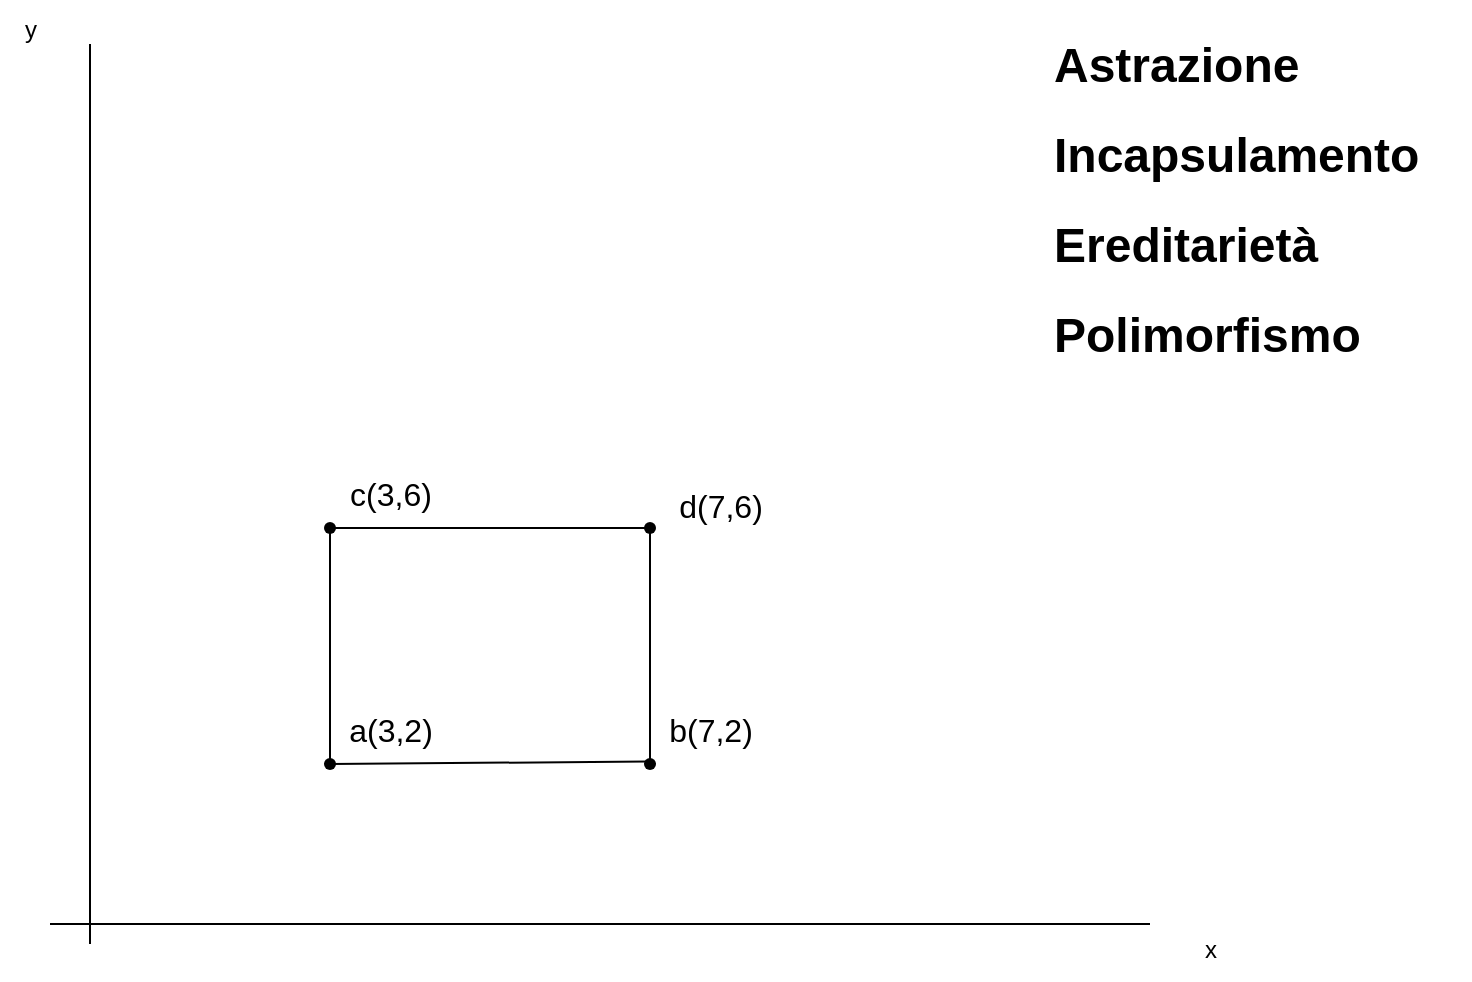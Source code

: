 <mxfile version="24.2.0" type="device">
  <diagram name="Pagina-1" id="TFdbtDSFHd1MAsW1qvZG">
    <mxGraphModel dx="1647" dy="886" grid="1" gridSize="10" guides="1" tooltips="1" connect="1" arrows="1" fold="1" page="1" pageScale="1" pageWidth="827" pageHeight="1169" math="0" shadow="0">
      <root>
        <mxCell id="0" />
        <mxCell id="1" parent="0" />
        <mxCell id="_pFdiB22G-TUd1nBWCXB-1" value="" style="endArrow=none;html=1;rounded=0;" edge="1" parent="1">
          <mxGeometry width="50" height="50" relative="1" as="geometry">
            <mxPoint x="80" y="490" as="sourcePoint" />
            <mxPoint x="80" y="40" as="targetPoint" />
          </mxGeometry>
        </mxCell>
        <mxCell id="_pFdiB22G-TUd1nBWCXB-2" value="" style="endArrow=none;html=1;rounded=0;" edge="1" parent="1">
          <mxGeometry width="50" height="50" relative="1" as="geometry">
            <mxPoint x="60" y="480" as="sourcePoint" />
            <mxPoint x="610" y="480" as="targetPoint" />
          </mxGeometry>
        </mxCell>
        <mxCell id="_pFdiB22G-TUd1nBWCXB-3" value="y" style="text;html=1;align=center;verticalAlign=middle;resizable=0;points=[];autosize=1;strokeColor=none;fillColor=none;" vertex="1" parent="1">
          <mxGeometry x="35" y="18" width="30" height="30" as="geometry" />
        </mxCell>
        <mxCell id="_pFdiB22G-TUd1nBWCXB-4" value="x" style="text;html=1;align=center;verticalAlign=middle;resizable=0;points=[];autosize=1;strokeColor=none;fillColor=none;" vertex="1" parent="1">
          <mxGeometry x="625" y="478" width="30" height="30" as="geometry" />
        </mxCell>
        <mxCell id="_pFdiB22G-TUd1nBWCXB-5" value="" style="shape=waypoint;sketch=0;fillStyle=solid;size=6;pointerEvents=1;points=[];fillColor=none;resizable=0;rotatable=0;perimeter=centerPerimeter;snapToPoint=1;" vertex="1" parent="1">
          <mxGeometry x="190" y="390" width="20" height="20" as="geometry" />
        </mxCell>
        <mxCell id="_pFdiB22G-TUd1nBWCXB-6" value="&lt;font style=&quot;font-size: 16px;&quot;&gt;a(3,2)&lt;/font&gt;" style="text;html=1;align=center;verticalAlign=middle;resizable=0;points=[];autosize=1;strokeColor=none;fillColor=none;" vertex="1" parent="1">
          <mxGeometry x="195" y="368" width="70" height="30" as="geometry" />
        </mxCell>
        <mxCell id="_pFdiB22G-TUd1nBWCXB-7" value="&lt;h1 style=&quot;margin-top: 0px;&quot;&gt;Astrazione&lt;/h1&gt;&lt;div&gt;&lt;h1 style=&quot;margin-top: 0px;&quot;&gt;Incapsulamento&lt;/h1&gt;&lt;/div&gt;&lt;div&gt;&lt;h1 style=&quot;margin-top: 0px;&quot;&gt;Ereditarietà&lt;/h1&gt;&lt;/div&gt;&lt;div&gt;&lt;h1 style=&quot;margin-top: 0px;&quot;&gt;Polimorfismo&lt;/h1&gt;&lt;/div&gt;" style="text;html=1;whiteSpace=wrap;overflow=hidden;rounded=0;" vertex="1" parent="1">
          <mxGeometry x="560" y="30" width="210" height="220" as="geometry" />
        </mxCell>
        <mxCell id="_pFdiB22G-TUd1nBWCXB-9" value="" style="shape=waypoint;sketch=0;fillStyle=solid;size=6;pointerEvents=1;points=[];fillColor=none;resizable=0;rotatable=0;perimeter=centerPerimeter;snapToPoint=1;" vertex="1" parent="1">
          <mxGeometry x="350" y="390" width="20" height="20" as="geometry" />
        </mxCell>
        <mxCell id="_pFdiB22G-TUd1nBWCXB-10" value="&lt;font style=&quot;font-size: 16px;&quot;&gt;b(7,2)&lt;/font&gt;" style="text;html=1;align=center;verticalAlign=middle;resizable=0;points=[];autosize=1;strokeColor=none;fillColor=none;" vertex="1" parent="1">
          <mxGeometry x="355" y="368" width="70" height="30" as="geometry" />
        </mxCell>
        <mxCell id="_pFdiB22G-TUd1nBWCXB-11" value="" style="shape=waypoint;sketch=0;fillStyle=solid;size=6;pointerEvents=1;points=[];fillColor=none;resizable=0;rotatable=0;perimeter=centerPerimeter;snapToPoint=1;" vertex="1" parent="1">
          <mxGeometry x="190" y="272" width="20" height="20" as="geometry" />
        </mxCell>
        <mxCell id="_pFdiB22G-TUd1nBWCXB-12" value="&lt;span style=&quot;font-size: 16px;&quot;&gt;c(3,6)&lt;/span&gt;" style="text;html=1;align=center;verticalAlign=middle;resizable=0;points=[];autosize=1;strokeColor=none;fillColor=none;" vertex="1" parent="1">
          <mxGeometry x="200" y="250" width="60" height="30" as="geometry" />
        </mxCell>
        <mxCell id="_pFdiB22G-TUd1nBWCXB-13" value="" style="shape=waypoint;sketch=0;fillStyle=solid;size=6;pointerEvents=1;points=[];fillColor=none;resizable=0;rotatable=0;perimeter=centerPerimeter;snapToPoint=1;" vertex="1" parent="1">
          <mxGeometry x="350" y="272" width="20" height="20" as="geometry" />
        </mxCell>
        <mxCell id="_pFdiB22G-TUd1nBWCXB-14" value="&lt;font style=&quot;font-size: 16px;&quot;&gt;d(7,6)&lt;/font&gt;" style="text;html=1;align=center;verticalAlign=middle;resizable=0;points=[];autosize=1;strokeColor=none;fillColor=none;" vertex="1" parent="1">
          <mxGeometry x="360" y="256" width="70" height="30" as="geometry" />
        </mxCell>
        <mxCell id="_pFdiB22G-TUd1nBWCXB-16" value="" style="endArrow=none;html=1;rounded=0;exitX=0.272;exitY=0.773;exitDx=0;exitDy=0;exitPerimeter=0;entryX=0.054;entryY=1.026;entryDx=0;entryDy=0;entryPerimeter=0;" edge="1" parent="1" source="_pFdiB22G-TUd1nBWCXB-5" target="_pFdiB22G-TUd1nBWCXB-10">
          <mxGeometry width="50" height="50" relative="1" as="geometry">
            <mxPoint x="390" y="480" as="sourcePoint" />
            <mxPoint x="440" y="430" as="targetPoint" />
          </mxGeometry>
        </mxCell>
        <mxCell id="_pFdiB22G-TUd1nBWCXB-17" value="" style="endArrow=none;html=1;rounded=0;exitX=-0.061;exitY=0.44;exitDx=0;exitDy=0;exitPerimeter=0;entryX=0.272;entryY=0.562;entryDx=0;entryDy=0;entryPerimeter=0;" edge="1" parent="1" source="_pFdiB22G-TUd1nBWCXB-5" target="_pFdiB22G-TUd1nBWCXB-11">
          <mxGeometry width="50" height="50" relative="1" as="geometry">
            <mxPoint x="390" y="480" as="sourcePoint" />
            <mxPoint x="440" y="430" as="targetPoint" />
          </mxGeometry>
        </mxCell>
        <mxCell id="_pFdiB22G-TUd1nBWCXB-18" value="" style="endArrow=none;html=1;rounded=0;exitX=0.884;exitY=0.673;exitDx=0;exitDy=0;exitPerimeter=0;" edge="1" parent="1" source="_pFdiB22G-TUd1nBWCXB-11" target="_pFdiB22G-TUd1nBWCXB-13">
          <mxGeometry width="50" height="50" relative="1" as="geometry">
            <mxPoint x="390" y="480" as="sourcePoint" />
            <mxPoint x="350" y="300" as="targetPoint" />
          </mxGeometry>
        </mxCell>
        <mxCell id="_pFdiB22G-TUd1nBWCXB-19" value="" style="endArrow=none;html=1;rounded=0;entryX=0.828;entryY=0.728;entryDx=0;entryDy=0;entryPerimeter=0;exitX=0.55;exitY=0.94;exitDx=0;exitDy=0;exitPerimeter=0;" edge="1" parent="1" source="_pFdiB22G-TUd1nBWCXB-9" target="_pFdiB22G-TUd1nBWCXB-13">
          <mxGeometry width="50" height="50" relative="1" as="geometry">
            <mxPoint x="390" y="480" as="sourcePoint" />
            <mxPoint x="440" y="430" as="targetPoint" />
          </mxGeometry>
        </mxCell>
      </root>
    </mxGraphModel>
  </diagram>
</mxfile>
